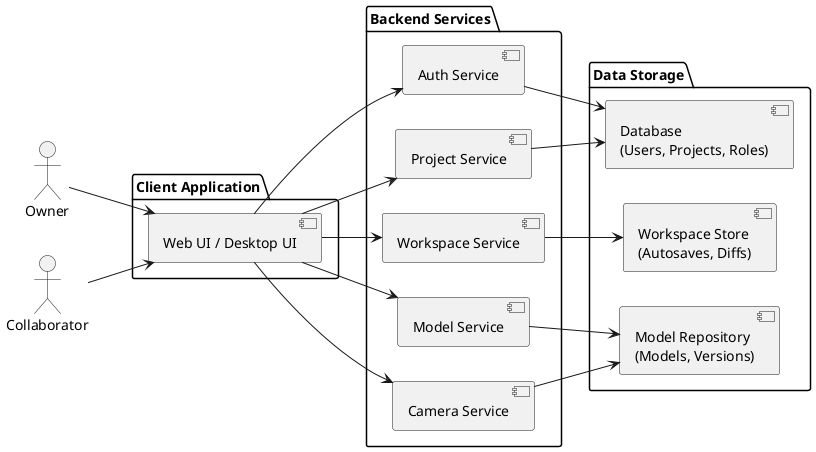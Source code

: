 @startuml
left to right direction

actor Owner
actor Collaborator as User

package "Client Application" {
  [Web UI / Desktop UI] as UI
}

package "Backend Services" {
  [Auth Service] as Auth
  [Project Service] as Project
  [Model Service] as Model
  [Workspace Service] as Workspace
  [Camera Service] as Camera
}

package "Data Storage" {
  [Database\n(Users, Projects, Roles)] as DB
  [Model Repository\n(Models, Versions)] as Repo
  [Workspace Store\n(Autosaves, Diffs)] as WStore
}

' Actors interact with UI
Owner --> UI
User --> UI

' Client calls backend
UI --> Auth
UI --> Project
UI --> Model
UI --> Workspace
UI --> Camera

' Backend calls storage
Auth --> DB
Project --> DB
Model --> Repo
Workspace --> WStore
Camera --> Repo
@enduml
